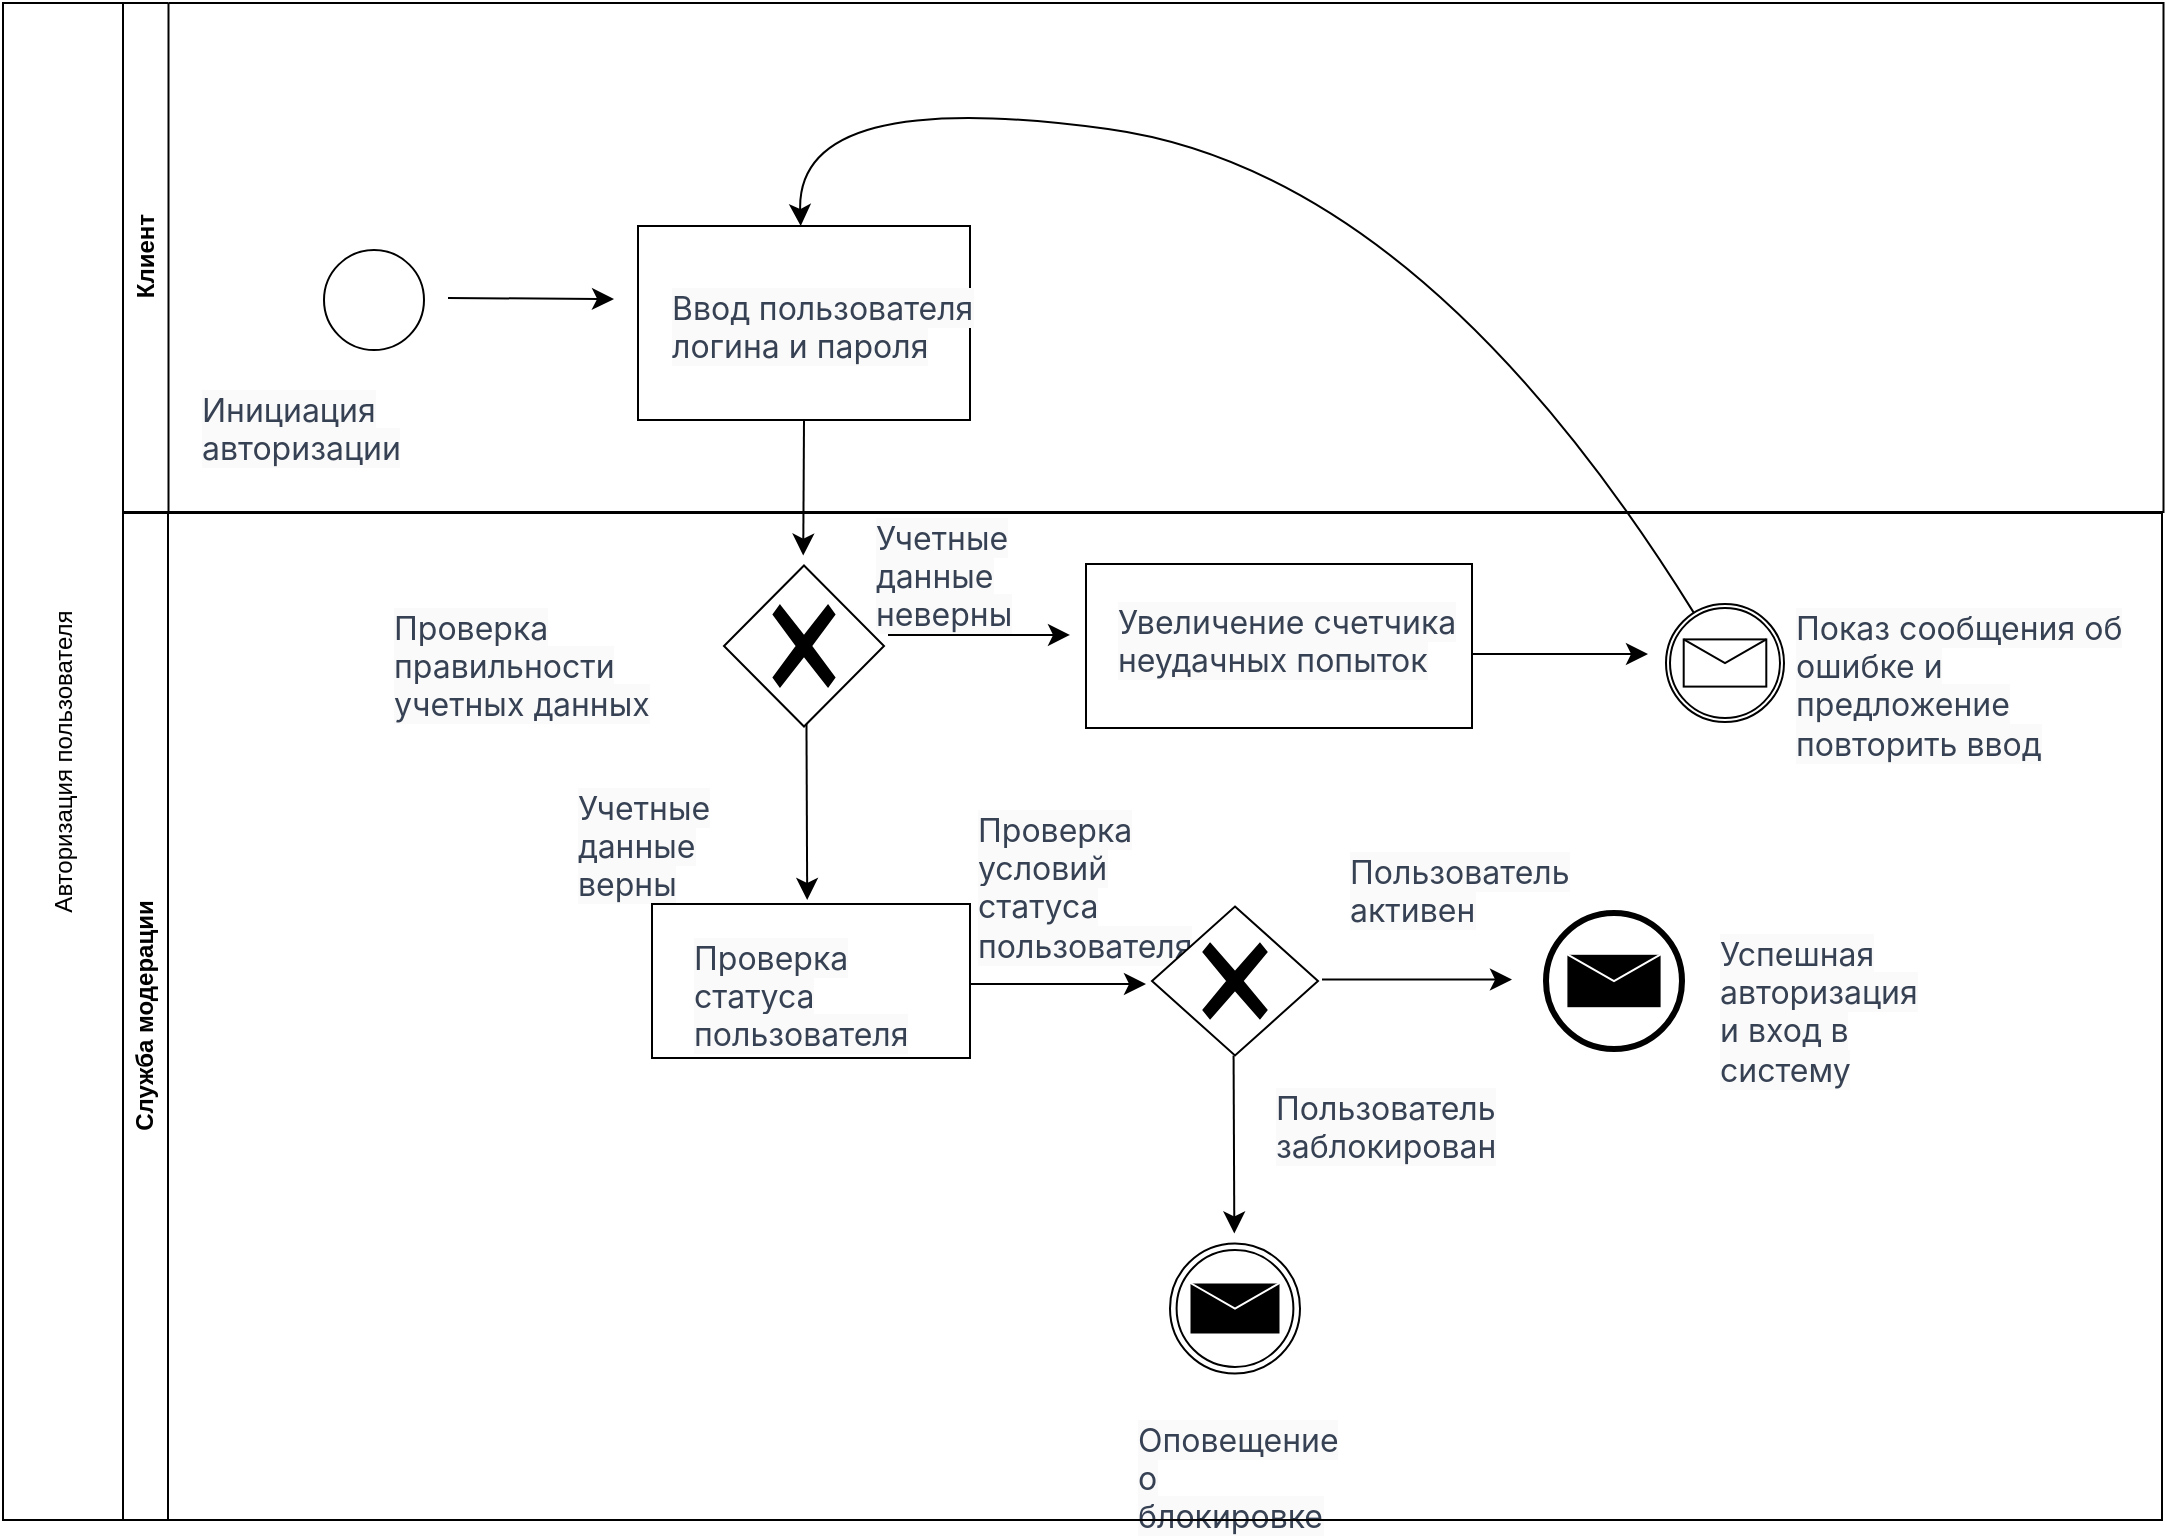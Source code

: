 <mxfile version="26.1.3" pages="5">
  <diagram name="Страница — 1" id="ZCjhS9zWVzzDJrTcQjJv">
    <mxGraphModel dx="1558" dy="1767" grid="0" gridSize="10" guides="1" tooltips="1" connect="1" arrows="1" fold="1" page="0" pageScale="1" pageWidth="827" pageHeight="1169" math="0" shadow="0">
      <root>
        <mxCell id="0" />
        <mxCell id="1" parent="0" />
        <mxCell id="rkQGQlGDRmv95tE4orI6-2" value="&lt;span style=&quot;color: oklch(0.373 0.034 259.733); font-family: Inter, &amp;quot;Inter Fallback&amp;quot;; font-size: 16px; font-style: normal; font-variant-ligatures: normal; font-variant-caps: normal; font-weight: 400; letter-spacing: normal; orphans: 2; text-align: left; text-indent: 0px; text-transform: none; widows: 2; word-spacing: 0px; -webkit-text-stroke-width: 0px; white-space: normal; background-color: rgb(250, 250, 250); text-decoration-thickness: initial; text-decoration-style: initial; text-decoration-color: initial; display: inline !important; float: none;&quot;&gt;Инициация авторизации&lt;/span&gt;" style="text;whiteSpace=wrap;html=1;" parent="1" vertex="1">
          <mxGeometry x="-19.75" y="184" width="169.5" height="41" as="geometry" />
        </mxCell>
        <mxCell id="rkQGQlGDRmv95tE4orI6-5" value="" style="endArrow=classic;html=1;rounded=0;fontSize=12;startSize=8;endSize=8;curved=1;exitX=1;exitY=0.5;exitDx=0;exitDy=0;entryX=0;entryY=0.5;entryDx=0;entryDy=0;" parent="1" edge="1">
          <mxGeometry width="50" height="50" relative="1" as="geometry">
            <mxPoint x="105" y="144" as="sourcePoint" />
            <mxPoint x="188" y="144.5" as="targetPoint" />
          </mxGeometry>
        </mxCell>
        <mxCell id="rkQGQlGDRmv95tE4orI6-14" value="&lt;span style=&quot;color: oklch(0.373 0.034 259.733); font-family: Inter, &amp;quot;Inter Fallback&amp;quot;; font-size: 16px; font-style: normal; font-variant-ligatures: normal; font-variant-caps: normal; font-weight: 400; letter-spacing: normal; orphans: 2; text-align: left; text-indent: 0px; text-transform: none; widows: 2; word-spacing: 0px; -webkit-text-stroke-width: 0px; white-space: normal; background-color: rgb(250, 250, 250); text-decoration-thickness: initial; text-decoration-style: initial; text-decoration-color: initial; display: inline !important; float: none;&quot;&gt;Проверка правильности учетных данных&lt;/span&gt;" style="text;whiteSpace=wrap;html=1;" parent="1" vertex="1">
          <mxGeometry x="76" y="292.75" width="169" height="41" as="geometry" />
        </mxCell>
        <mxCell id="rkQGQlGDRmv95tE4orI6-15" value="" style="endArrow=classic;html=1;rounded=0;fontSize=12;startSize=8;endSize=8;curved=1;entryX=0.5;entryY=0;entryDx=0;entryDy=0;entryPerimeter=0;" parent="1" edge="1">
          <mxGeometry width="50" height="50" relative="1" as="geometry">
            <mxPoint x="284.23" y="356" as="sourcePoint" />
            <mxPoint x="284.6" y="445" as="targetPoint" />
          </mxGeometry>
        </mxCell>
        <mxCell id="rkQGQlGDRmv95tE4orI6-16" value="" style="endArrow=classic;html=1;rounded=0;fontSize=12;startSize=8;endSize=8;curved=1;" parent="1" edge="1">
          <mxGeometry width="50" height="50" relative="1" as="geometry">
            <mxPoint x="325" y="312.48" as="sourcePoint" />
            <mxPoint x="416" y="312.48" as="targetPoint" />
          </mxGeometry>
        </mxCell>
        <mxCell id="rkQGQlGDRmv95tE4orI6-21" value="&lt;span style=&quot;color: oklch(0.373 0.034 259.733); font-family: Inter, &amp;quot;Inter Fallback&amp;quot;; font-size: 16px; font-style: normal; font-variant-ligatures: normal; font-variant-caps: normal; font-weight: 400; letter-spacing: normal; orphans: 2; text-align: left; text-indent: 0px; text-transform: none; widows: 2; word-spacing: 0px; -webkit-text-stroke-width: 0px; white-space: normal; background-color: rgb(250, 250, 250); text-decoration-thickness: initial; text-decoration-style: initial; text-decoration-color: initial; display: inline !important; float: none;&quot;&gt;Учетные данные верны&lt;/span&gt;" style="text;whiteSpace=wrap;html=1;" parent="1" vertex="1">
          <mxGeometry x="168" y="383" width="104" height="45" as="geometry" />
        </mxCell>
        <mxCell id="rkQGQlGDRmv95tE4orI6-22" value="&lt;span style=&quot;color: oklch(0.373 0.034 259.733); font-family: Inter, &amp;quot;Inter Fallback&amp;quot;; font-size: 16px; font-style: normal; font-variant-ligatures: normal; font-variant-caps: normal; font-weight: 400; letter-spacing: normal; orphans: 2; text-align: left; text-indent: 0px; text-transform: none; widows: 2; word-spacing: 0px; -webkit-text-stroke-width: 0px; white-space: normal; background-color: rgb(250, 250, 250); text-decoration-thickness: initial; text-decoration-style: initial; text-decoration-color: initial; float: none; display: inline !important;&quot;&gt;Учетные данные неверны&lt;/span&gt;" style="text;whiteSpace=wrap;html=1;" parent="1" vertex="1">
          <mxGeometry x="317" y="247.75" width="121" height="45" as="geometry" />
        </mxCell>
        <mxCell id="rkQGQlGDRmv95tE4orI6-26" value="&lt;span style=&quot;color: oklch(0.373 0.034 259.733); font-family: Inter, &amp;quot;Inter Fallback&amp;quot;; font-size: 16px; font-style: normal; font-variant-ligatures: normal; font-variant-caps: normal; font-weight: 400; letter-spacing: normal; orphans: 2; text-align: left; text-indent: 0px; text-transform: none; widows: 2; word-spacing: 0px; -webkit-text-stroke-width: 0px; white-space: normal; background-color: rgb(250, 250, 250); text-decoration-thickness: initial; text-decoration-style: initial; text-decoration-color: initial; display: inline !important; float: none;&quot;&gt;Проверка условий статуса пользователя&lt;/span&gt;" style="text;whiteSpace=wrap;html=1;" parent="1" vertex="1">
          <mxGeometry x="367.96" y="393.5" width="89.04" height="46.5" as="geometry" />
        </mxCell>
        <mxCell id="rkQGQlGDRmv95tE4orI6-27" value="" style="endArrow=classic;html=1;rounded=0;fontSize=12;startSize=8;endSize=8;curved=1;" parent="1" edge="1">
          <mxGeometry width="50" height="50" relative="1" as="geometry">
            <mxPoint x="542" y="484.79" as="sourcePoint" />
            <mxPoint x="637" y="484.79" as="targetPoint" />
          </mxGeometry>
        </mxCell>
        <mxCell id="rkQGQlGDRmv95tE4orI6-28" value="" style="endArrow=classic;html=1;rounded=0;fontSize=12;startSize=8;endSize=8;curved=1;entryX=0.5;entryY=0;entryDx=0;entryDy=0;entryPerimeter=0;" parent="1" edge="1">
          <mxGeometry width="50" height="50" relative="1" as="geometry">
            <mxPoint x="497.79" y="522.75" as="sourcePoint" />
            <mxPoint x="498.16" y="611.75" as="targetPoint" />
          </mxGeometry>
        </mxCell>
        <mxCell id="rkQGQlGDRmv95tE4orI6-29" value="&lt;span style=&quot;color: oklch(0.373 0.034 259.733); font-family: Inter, &amp;quot;Inter Fallback&amp;quot;; font-size: 16px; font-style: normal; font-variant-ligatures: normal; font-variant-caps: normal; font-weight: 400; letter-spacing: normal; orphans: 2; text-align: left; text-indent: 0px; text-transform: none; widows: 2; word-spacing: 0px; -webkit-text-stroke-width: 0px; white-space: normal; background-color: rgb(250, 250, 250); text-decoration-thickness: initial; text-decoration-style: initial; text-decoration-color: initial; display: inline !important; float: none;&quot;&gt;Пользователь активен&lt;/span&gt;" style="text;whiteSpace=wrap;html=1;" parent="1" vertex="1">
          <mxGeometry x="554" y="415" width="109" height="41" as="geometry" />
        </mxCell>
        <mxCell id="rkQGQlGDRmv95tE4orI6-30" value="&lt;span style=&quot;color: oklch(0.373 0.034 259.733); font-family: Inter, &amp;quot;Inter Fallback&amp;quot;; font-size: 16px; font-style: normal; font-variant-ligatures: normal; font-variant-caps: normal; font-weight: 400; letter-spacing: normal; orphans: 2; text-align: left; text-indent: 0px; text-transform: none; widows: 2; word-spacing: 0px; -webkit-text-stroke-width: 0px; white-space: normal; background-color: rgb(250, 250, 250); text-decoration-thickness: initial; text-decoration-style: initial; text-decoration-color: initial; float: none; display: inline !important;&quot;&gt;Пользователь заблокирован&lt;/span&gt;" style="text;whiteSpace=wrap;html=1;" parent="1" vertex="1">
          <mxGeometry x="516.96" y="533" width="106" height="41" as="geometry" />
        </mxCell>
        <mxCell id="rkQGQlGDRmv95tE4orI6-31" value="&lt;span style=&quot;color: oklch(0.373 0.034 259.733); font-family: Inter, &amp;quot;Inter Fallback&amp;quot;; font-size: 16px; font-style: normal; font-variant-ligatures: normal; font-variant-caps: normal; font-weight: 400; letter-spacing: normal; orphans: 2; text-align: left; text-indent: 0px; text-transform: none; widows: 2; word-spacing: 0px; -webkit-text-stroke-width: 0px; white-space: normal; background-color: rgb(250, 250, 250); text-decoration-thickness: initial; text-decoration-style: initial; text-decoration-color: initial; display: inline !important; float: none;&quot;&gt;Успешная авторизация и вход в систему&lt;/span&gt;" style="text;whiteSpace=wrap;html=1;" parent="1" vertex="1">
          <mxGeometry x="739" y="455.75" width="109" height="67" as="geometry" />
        </mxCell>
        <mxCell id="rkQGQlGDRmv95tE4orI6-35" value="&lt;span style=&quot;color: oklch(0.373 0.034 259.733); font-family: Inter, &amp;quot;Inter Fallback&amp;quot;; font-size: 16px; font-style: normal; font-variant-ligatures: normal; font-variant-caps: normal; font-weight: 400; letter-spacing: normal; orphans: 2; text-align: left; text-indent: 0px; text-transform: none; widows: 2; word-spacing: 0px; -webkit-text-stroke-width: 0px; white-space: normal; background-color: rgb(250, 250, 250); text-decoration-thickness: initial; text-decoration-style: initial; text-decoration-color: initial; display: inline !important; float: none;&quot;&gt;Оповещение о блокировке&lt;/span&gt;" style="text;whiteSpace=wrap;html=1;" parent="1" vertex="1">
          <mxGeometry x="448.04" y="699" width="105.96" height="41" as="geometry" />
        </mxCell>
        <mxCell id="rkQGQlGDRmv95tE4orI6-37" value="" style="endArrow=classic;html=1;rounded=0;fontSize=12;startSize=8;endSize=8;curved=1;" parent="1" edge="1">
          <mxGeometry width="50" height="50" relative="1" as="geometry">
            <mxPoint x="617" y="322" as="sourcePoint" />
            <mxPoint x="705" y="322" as="targetPoint" />
          </mxGeometry>
        </mxCell>
        <mxCell id="rkQGQlGDRmv95tE4orI6-39" value="&lt;span style=&quot;color: oklch(0.373 0.034 259.733); font-family: Inter, &amp;quot;Inter Fallback&amp;quot;; font-size: 16px; font-style: normal; font-variant-ligatures: normal; font-variant-caps: normal; font-weight: 400; letter-spacing: normal; orphans: 2; text-align: left; text-indent: 0px; text-transform: none; widows: 2; word-spacing: 0px; -webkit-text-stroke-width: 0px; white-space: normal; background-color: rgb(250, 250, 250); text-decoration-thickness: initial; text-decoration-style: initial; text-decoration-color: initial; display: inline !important; float: none;&quot;&gt;Показ сообщения об ошибке и предложение повторить ввод&lt;/span&gt;" style="text;whiteSpace=wrap;html=1;" parent="1" vertex="1">
          <mxGeometry x="777" y="292.75" width="174" height="58.5" as="geometry" />
        </mxCell>
        <mxCell id="8BfT4COSkZueh6ZAQJ6l-1" value="" style="points=[[0.25,0.25,0],[0.5,0,0],[0.75,0.25,0],[1,0.5,0],[0.75,0.75,0],[0.5,1,0],[0.25,0.75,0],[0,0.5,0]];shape=mxgraph.bpmn.gateway2;html=1;verticalLabelPosition=bottom;labelBackgroundColor=#ffffff;verticalAlign=top;align=center;perimeter=rhombusPerimeter;outlineConnect=0;outline=none;symbol=none;gwType=exclusive;" vertex="1" parent="1">
          <mxGeometry x="243" y="277.75" width="80" height="80.5" as="geometry" />
        </mxCell>
        <mxCell id="8BfT4COSkZueh6ZAQJ6l-2" value="" style="points=[[0.25,0.25,0],[0.5,0,0],[0.75,0.25,0],[1,0.5,0],[0.75,0.75,0],[0.5,1,0],[0.25,0.75,0],[0,0.5,0]];shape=mxgraph.bpmn.gateway2;html=1;verticalLabelPosition=bottom;labelBackgroundColor=#ffffff;verticalAlign=top;align=center;perimeter=rhombusPerimeter;outlineConnect=0;outline=none;symbol=none;gwType=exclusive;" vertex="1" parent="1">
          <mxGeometry x="457" y="448.25" width="83" height="74.5" as="geometry" />
        </mxCell>
        <mxCell id="8BfT4COSkZueh6ZAQJ6l-3" value="" style="points=[[0.145,0.145,0],[0.5,0,0],[0.855,0.145,0],[1,0.5,0],[0.855,0.855,0],[0.5,1,0],[0.145,0.855,0],[0,0.5,0]];shape=mxgraph.bpmn.event;html=1;verticalLabelPosition=bottom;labelBackgroundColor=#ffffff;verticalAlign=top;align=center;perimeter=ellipsePerimeter;outlineConnect=0;aspect=fixed;outline=throwing;symbol=message;" vertex="1" parent="1">
          <mxGeometry x="466" y="616.75" width="65" height="65" as="geometry" />
        </mxCell>
        <mxCell id="8BfT4COSkZueh6ZAQJ6l-6" style="edgeStyle=none;curved=1;rounded=0;orthogonalLoop=1;jettySize=auto;html=1;fontSize=12;startSize=8;endSize=8;" edge="1" parent="1" source="8BfT4COSkZueh6ZAQJ6l-5" target="BH5fMIB2Yf13ElY-rXPd-1">
          <mxGeometry relative="1" as="geometry">
            <mxPoint x="261" y="81" as="targetPoint" />
            <Array as="points">
              <mxPoint x="591" y="81" />
              <mxPoint x="279" y="38" />
            </Array>
          </mxGeometry>
        </mxCell>
        <mxCell id="8BfT4COSkZueh6ZAQJ6l-5" value="" style="points=[[0.145,0.145,0],[0.5,0,0],[0.855,0.145,0],[1,0.5,0],[0.855,0.855,0],[0.5,1,0],[0.145,0.855,0],[0,0.5,0]];shape=mxgraph.bpmn.event;html=1;verticalLabelPosition=bottom;labelBackgroundColor=#ffffff;verticalAlign=top;align=center;perimeter=ellipsePerimeter;outlineConnect=0;aspect=fixed;outline=catching;symbol=message;" vertex="1" parent="1">
          <mxGeometry x="714" y="297" width="59" height="59" as="geometry" />
        </mxCell>
        <mxCell id="8BfT4COSkZueh6ZAQJ6l-7" value="" style="points=[[0.25,0,0],[0.5,0,0],[0.75,0,0],[1,0.25,0],[1,0.5,0],[1,0.75,0],[0.75,1,0],[0.5,1,0],[0.25,1,0],[0,0.75,0],[0,0.5,0],[0,0.25,0]];shape=mxgraph.bpmn.task2;whiteSpace=wrap;rectStyle=rounded;size=10;html=1;container=1;expand=0;collapsible=0;taskMarker=manual;" vertex="1" parent="1">
          <mxGeometry x="424" y="277" width="193" height="82" as="geometry" />
        </mxCell>
        <mxCell id="rkQGQlGDRmv95tE4orI6-36" value="&lt;span style=&quot;color: oklch(0.373 0.034 259.733); font-family: Inter, &amp;quot;Inter Fallback&amp;quot;; font-size: 16px; font-style: normal; font-variant-ligatures: normal; font-variant-caps: normal; font-weight: 400; letter-spacing: normal; orphans: 2; text-align: left; text-indent: 0px; text-transform: none; widows: 2; word-spacing: 0px; -webkit-text-stroke-width: 0px; white-space: normal; background-color: rgb(250, 250, 250); text-decoration-thickness: initial; text-decoration-style: initial; text-decoration-color: initial; display: inline !important; float: none;&quot;&gt;Увеличение счетчика неудачных попыток&lt;/span&gt;" style="text;whiteSpace=wrap;html=1;" parent="8BfT4COSkZueh6ZAQJ6l-7" vertex="1">
          <mxGeometry x="14" y="13.33" width="174.5" height="55.35" as="geometry" />
        </mxCell>
        <mxCell id="8BfT4COSkZueh6ZAQJ6l-8" value="" style="points=[[0.25,0,0],[0.5,0,0],[0.75,0,0],[1,0.25,0],[1,0.5,0],[1,0.75,0],[0.75,1,0],[0.5,1,0],[0.25,1,0],[0,0.75,0],[0,0.5,0],[0,0.25,0]];shape=mxgraph.bpmn.task2;whiteSpace=wrap;rectStyle=rounded;size=10;html=1;container=1;expand=0;collapsible=0;taskMarker=manual;" vertex="1" parent="1">
          <mxGeometry x="207" y="447" width="159" height="77" as="geometry" />
        </mxCell>
        <mxCell id="rkQGQlGDRmv95tE4orI6-23" value="&lt;span style=&quot;color: oklch(0.373 0.034 259.733); font-family: Inter, &amp;quot;Inter Fallback&amp;quot;; font-size: 16px; font-style: normal; font-variant-ligatures: normal; font-variant-caps: normal; font-weight: 400; letter-spacing: normal; orphans: 2; text-align: left; text-indent: 0px; text-transform: none; widows: 2; word-spacing: 0px; -webkit-text-stroke-width: 0px; white-space: normal; background-color: rgb(250, 250, 250); text-decoration-thickness: initial; text-decoration-style: initial; text-decoration-color: initial; display: inline !important; float: none;&quot;&gt;Проверка статуса пользователя&lt;/span&gt;" style="text;whiteSpace=wrap;html=1;" parent="8BfT4COSkZueh6ZAQJ6l-8" vertex="1">
          <mxGeometry x="19" y="11" width="121" height="50" as="geometry" />
        </mxCell>
        <mxCell id="8BfT4COSkZueh6ZAQJ6l-12" value="" style="points=[[0.145,0.145,0],[0.5,0,0],[0.855,0.145,0],[1,0.5,0],[0.855,0.855,0],[0.5,1,0],[0.145,0.855,0],[0,0.5,0]];shape=mxgraph.bpmn.event;html=1;verticalLabelPosition=bottom;labelBackgroundColor=#ffffff;verticalAlign=top;align=center;perimeter=ellipsePerimeter;outlineConnect=0;aspect=fixed;outline=standard;symbol=general;" vertex="1" parent="1">
          <mxGeometry x="43" y="120" width="50" height="50" as="geometry" />
        </mxCell>
        <mxCell id="ryVarqWwf-lHqOJB_bTd-3" style="edgeStyle=none;curved=1;rounded=0;orthogonalLoop=1;jettySize=auto;html=1;exitX=0.5;exitY=1;exitDx=0;exitDy=0;exitPerimeter=0;fontSize=12;startSize=8;endSize=8;" edge="1" parent="1" source="BH5fMIB2Yf13ElY-rXPd-1">
          <mxGeometry relative="1" as="geometry">
            <mxPoint x="282.615" y="272.769" as="targetPoint" />
          </mxGeometry>
        </mxCell>
        <mxCell id="BH5fMIB2Yf13ElY-rXPd-1" value="" style="points=[[0.25,0,0],[0.5,0,0],[0.75,0,0],[1,0.25,0],[1,0.5,0],[1,0.75,0],[0.75,1,0],[0.5,1,0],[0.25,1,0],[0,0.75,0],[0,0.5,0],[0,0.25,0]];shape=mxgraph.bpmn.task2;whiteSpace=wrap;rectStyle=rounded;size=10;html=1;container=1;expand=0;collapsible=0;taskMarker=user;" vertex="1" parent="1">
          <mxGeometry x="200" y="108" width="166" height="97" as="geometry" />
        </mxCell>
        <mxCell id="rkQGQlGDRmv95tE4orI6-4" value="&lt;span style=&quot;color: oklch(0.373 0.034 259.733); font-family: Inter, &amp;quot;Inter Fallback&amp;quot;; font-size: 16px; font-style: normal; font-variant-ligatures: normal; font-variant-caps: normal; font-weight: 400; letter-spacing: normal; orphans: 2; text-align: left; text-indent: 0px; text-transform: none; widows: 2; word-spacing: 0px; -webkit-text-stroke-width: 0px; white-space: normal; background-color: rgb(250, 250, 250); text-decoration-thickness: initial; text-decoration-style: initial; text-decoration-color: initial; display: inline !important; float: none;&quot;&gt;Ввод пользователя логина и пароля&lt;/span&gt;" style="text;whiteSpace=wrap;html=1;" parent="BH5fMIB2Yf13ElY-rXPd-1" vertex="1">
          <mxGeometry x="15" y="24.998" width="153.925" height="42.538" as="geometry" />
        </mxCell>
        <mxCell id="02qUeZqV385xOXmnNg0N-1" value="" style="points=[[0.145,0.145,0],[0.5,0,0],[0.855,0.145,0],[1,0.5,0],[0.855,0.855,0],[0.5,1,0],[0.145,0.855,0],[0,0.5,0]];shape=mxgraph.bpmn.event;html=1;verticalLabelPosition=bottom;labelBackgroundColor=#ffffff;verticalAlign=top;align=center;perimeter=ellipsePerimeter;outlineConnect=0;aspect=fixed;outline=end;symbol=message;" vertex="1" parent="1">
          <mxGeometry x="654" y="451.5" width="68" height="68" as="geometry" />
        </mxCell>
        <mxCell id="nvcpQGAn6T8vKJctlYwB-1" value="Клиент" style="swimlane;whiteSpace=wrap;html=1;rotation=-90;startSize=23;" vertex="1" parent="1">
          <mxGeometry x="325.25" y="-386.5" width="254.5" height="1020.5" as="geometry" />
        </mxCell>
        <mxCell id="rkQGQlGDRmv95tE4orI6-25" value="" style="endArrow=classic;html=1;rounded=0;fontSize=12;startSize=8;endSize=8;curved=1;" parent="1" edge="1">
          <mxGeometry width="50" height="50" relative="1" as="geometry">
            <mxPoint x="366" y="487" as="sourcePoint" />
            <mxPoint x="454" y="487" as="targetPoint" />
          </mxGeometry>
        </mxCell>
        <mxCell id="ryVarqWwf-lHqOJB_bTd-10" value="Служба модерации" style="swimlane;horizontal=0;whiteSpace=wrap;html=1;" vertex="1" parent="1">
          <mxGeometry x="-58" y="251.5" width="1020" height="503.5" as="geometry" />
        </mxCell>
        <mxCell id="-PLez25abg5UIZ8Ga59g-3" value="Авторизация пользователя" style="rounded=0;whiteSpace=wrap;html=1;rotation=-90;" vertex="1" parent="1">
          <mxGeometry x="-466.75" y="345.75" width="758.5" height="60" as="geometry" />
        </mxCell>
      </root>
    </mxGraphModel>
  </diagram>
  <diagram id="T4pNwI-hr44_KLbR7_WF" name="Страница — 2">
    <mxGraphModel dx="1095" dy="820" grid="0" gridSize="10" guides="1" tooltips="1" connect="1" arrows="1" fold="1" page="0" pageScale="1" pageWidth="827" pageHeight="1169" math="0" shadow="0">
      <root>
        <mxCell id="0" />
        <mxCell id="1" parent="0" />
        <mxCell id="xHElfASfKNGvNvzj7qRM-2" value="" style="endArrow=classic;html=1;rounded=0;fontSize=12;startSize=8;endSize=8;curved=1;" parent="1" edge="1">
          <mxGeometry width="50" height="50" relative="1" as="geometry">
            <mxPoint x="46" y="170.5" as="sourcePoint" />
            <mxPoint x="119" y="169.5" as="targetPoint" />
          </mxGeometry>
        </mxCell>
        <mxCell id="xHElfASfKNGvNvzj7qRM-3" value="&lt;span style=&quot;color: oklch(0.373 0.034 259.733); font-family: Inter, &amp;quot;Inter Fallback&amp;quot;; font-size: 16px; font-style: normal; font-variant-ligatures: normal; font-variant-caps: normal; font-weight: 400; letter-spacing: normal; orphans: 2; text-align: left; text-indent: 0px; text-transform: none; widows: 2; word-spacing: 0px; -webkit-text-stroke-width: 0px; white-space: normal; background-color: rgb(250, 250, 250); text-decoration-thickness: initial; text-decoration-style: initial; text-decoration-color: initial; display: inline !important; float: none;&quot;&gt;Инициация процесса регистрации&lt;/span&gt;" style="text;whiteSpace=wrap;html=1;" parent="1" vertex="1">
          <mxGeometry x="-89" y="138.5" width="94" height="63" as="geometry" />
        </mxCell>
        <mxCell id="xHElfASfKNGvNvzj7qRM-9" value="" style="endArrow=classic;html=1;rounded=0;fontSize=12;startSize=8;endSize=8;curved=1;" parent="1" edge="1">
          <mxGeometry width="50" height="50" relative="1" as="geometry">
            <mxPoint x="213" y="220" as="sourcePoint" />
            <mxPoint x="213" y="302" as="targetPoint" />
          </mxGeometry>
        </mxCell>
        <mxCell id="xHElfASfKNGvNvzj7qRM-14" value="" style="endArrow=classic;html=1;rounded=0;fontSize=12;startSize=8;endSize=8;curved=1;" parent="1" edge="1">
          <mxGeometry width="50" height="50" relative="1" as="geometry">
            <mxPoint x="213.62" y="406" as="sourcePoint" />
            <mxPoint x="213.62" y="488" as="targetPoint" />
          </mxGeometry>
        </mxCell>
        <mxCell id="xHElfASfKNGvNvzj7qRM-15" value="&lt;span style=&quot;color: oklch(0.373 0.034 259.733); font-family: Inter, &amp;quot;Inter Fallback&amp;quot;; font-size: 16px; font-style: normal; font-variant-ligatures: normal; font-variant-caps: normal; font-weight: 400; letter-spacing: normal; orphans: 2; text-align: left; text-indent: 0px; text-transform: none; widows: 2; word-spacing: 0px; -webkit-text-stroke-width: 0px; white-space: normal; background-color: rgb(250, 250, 250); text-decoration-thickness: initial; text-decoration-style: initial; text-decoration-color: initial; display: inline !important; float: none;&quot;&gt;Проверка модератором&lt;/span&gt;" style="text;whiteSpace=wrap;html=1;" parent="1" vertex="1">
          <mxGeometry x="71" y="520" width="100" height="41" as="geometry" />
        </mxCell>
        <mxCell id="xHElfASfKNGvNvzj7qRM-16" value="" style="endArrow=classic;html=1;rounded=0;fontSize=12;startSize=8;endSize=8;curved=1;entryX=0;entryY=0.5;entryDx=0;entryDy=0;entryPerimeter=0;" parent="1" edge="1">
          <mxGeometry width="50" height="50" relative="1" as="geometry">
            <mxPoint x="254" y="546.73" as="sourcePoint" />
            <mxPoint x="365" y="547.11" as="targetPoint" />
          </mxGeometry>
        </mxCell>
        <mxCell id="xHElfASfKNGvNvzj7qRM-17" value="" style="endArrow=classic;html=1;rounded=0;fontSize=12;startSize=8;endSize=8;curved=1;" parent="1" edge="1">
          <mxGeometry width="50" height="50" relative="1" as="geometry">
            <mxPoint x="214" y="596" as="sourcePoint" />
            <mxPoint x="214" y="724" as="targetPoint" />
          </mxGeometry>
        </mxCell>
        <mxCell id="xHElfASfKNGvNvzj7qRM-19" value="&lt;span style=&quot;color: oklch(0.373 0.034 259.733); font-family: Inter, &amp;quot;Inter Fallback&amp;quot;; font-size: 16px; font-style: normal; font-variant-ligatures: normal; font-variant-caps: normal; font-weight: 400; letter-spacing: normal; orphans: 2; text-align: left; text-indent: 0px; text-transform: none; widows: 2; word-spacing: 0px; -webkit-text-stroke-width: 0px; white-space: normal; background-color: rgb(250, 250, 250); text-decoration-thickness: initial; text-decoration-style: initial; text-decoration-color: initial; display: inline !important; float: none;&quot;&gt;Подтверждение данных&lt;/span&gt;" style="text;whiteSpace=wrap;html=1;" parent="1" vertex="1">
          <mxGeometry x="246" y="492" width="75.06" height="41" as="geometry" />
        </mxCell>
        <mxCell id="xHElfASfKNGvNvzj7qRM-20" value="&lt;span style=&quot;color: oklch(0.373 0.034 259.733); font-family: Inter, &amp;quot;Inter Fallback&amp;quot;; font-size: 16px; font-style: normal; font-variant-ligatures: normal; font-variant-caps: normal; font-weight: 400; letter-spacing: normal; orphans: 2; text-align: left; text-indent: 0px; text-transform: none; widows: 2; word-spacing: 0px; -webkit-text-stroke-width: 0px; white-space: normal; background-color: rgb(250, 250, 250); text-decoration-thickness: initial; text-decoration-style: initial; text-decoration-color: initial; display: inline !important; float: none;&quot;&gt;Уведомление об успешной регистрации&lt;/span&gt;" style="text;whiteSpace=wrap;html=1;" parent="1" vertex="1">
          <mxGeometry x="347" y="561" width="107.98" height="35" as="geometry" />
        </mxCell>
        <mxCell id="xHElfASfKNGvNvzj7qRM-21" value="&lt;span style=&quot;color: oklch(0.373 0.034 259.733); font-family: Inter, &amp;quot;Inter Fallback&amp;quot;; font-size: 16px; font-style: normal; font-variant-ligatures: normal; font-variant-caps: normal; font-weight: 400; letter-spacing: normal; orphans: 2; text-align: left; text-indent: 0px; text-transform: none; widows: 2; word-spacing: 0px; -webkit-text-stroke-width: 0px; white-space: normal; background-color: rgb(250, 250, 250); text-decoration-thickness: initial; text-decoration-style: initial; text-decoration-color: initial; display: inline !important; float: none;&quot;&gt;Запрос дополнительных документов&lt;/span&gt;" style="text;whiteSpace=wrap;html=1;" parent="1" vertex="1">
          <mxGeometry x="87" y="608" width="123.29" height="69" as="geometry" />
        </mxCell>
        <mxCell id="xHElfASfKNGvNvzj7qRM-25" value="&lt;span style=&quot;color: oklch(0.373 0.034 259.733); font-family: Inter, &amp;quot;Inter Fallback&amp;quot;; font-size: 16px; font-style: normal; font-variant-ligatures: normal; font-variant-caps: normal; font-weight: 400; letter-spacing: normal; orphans: 2; text-align: left; text-indent: 0px; text-transform: none; widows: 2; word-spacing: 0px; -webkit-text-stroke-width: 0px; white-space: normal; background-color: rgb(250, 250, 250); text-decoration-thickness: initial; text-decoration-style: initial; text-decoration-color: initial; display: inline !important; float: none;&quot;&gt;Уведомление о необходимости предоставить дополнительные документы&lt;/span&gt;" style="text;whiteSpace=wrap;html=1;" parent="1" vertex="1">
          <mxGeometry x="124" y="797" width="203.17" height="41" as="geometry" />
        </mxCell>
        <mxCell id="_XBBIjHWGRROznIC8hw9-1" value="" style="points=[[0.145,0.145,0],[0.5,0,0],[0.855,0.145,0],[1,0.5,0],[0.855,0.855,0],[0.5,1,0],[0.145,0.855,0],[0,0.5,0]];shape=mxgraph.bpmn.event;html=1;verticalLabelPosition=bottom;labelBackgroundColor=#ffffff;verticalAlign=top;align=center;perimeter=ellipsePerimeter;outlineConnect=0;aspect=fixed;outline=standard;symbol=general;" vertex="1" parent="1">
          <mxGeometry x="5" y="145" width="50" height="50" as="geometry" />
        </mxCell>
        <mxCell id="_XBBIjHWGRROznIC8hw9-2" value="" style="points=[[0.25,0.25,0],[0.5,0,0],[0.75,0.25,0],[1,0.5,0],[0.75,0.75,0],[0.5,1,0],[0.25,0.75,0],[0,0.5,0]];shape=mxgraph.bpmn.gateway2;html=1;verticalLabelPosition=bottom;labelBackgroundColor=#ffffff;verticalAlign=top;align=center;perimeter=rhombusPerimeter;outlineConnect=0;outline=none;symbol=none;gwType=exclusive;" vertex="1" parent="1">
          <mxGeometry x="171" y="509" width="86" height="77" as="geometry" />
        </mxCell>
        <mxCell id="NaOCM0GeOg7DeZU8Zutb-1" value="" style="points=[[0.25,0,0],[0.5,0,0],[0.75,0,0],[1,0.25,0],[1,0.5,0],[1,0.75,0],[0.75,1,0],[0.5,1,0],[0.25,1,0],[0,0.75,0],[0,0.5,0],[0,0.25,0]];shape=mxgraph.bpmn.task2;whiteSpace=wrap;rectStyle=rounded;size=10;html=1;container=1;expand=0;collapsible=0;taskMarker=user;" vertex="1" parent="1">
          <mxGeometry x="124" y="109" width="195" height="110" as="geometry" />
        </mxCell>
        <mxCell id="xHElfASfKNGvNvzj7qRM-8" value="&lt;span style=&quot;color: oklch(0.373 0.034 259.733); font-family: Inter, &amp;quot;Inter Fallback&amp;quot;; font-size: 16px; font-style: normal; font-variant-ligatures: normal; font-variant-caps: normal; font-weight: 400; letter-spacing: normal; orphans: 2; text-align: left; text-indent: 0px; text-transform: none; widows: 2; word-spacing: 0px; -webkit-text-stroke-width: 0px; white-space: normal; background-color: rgb(250, 250, 250); text-decoration-thickness: initial; text-decoration-style: initial; text-decoration-color: initial; display: inline !important; float: none;&quot;&gt;Ввод данных ресторана&lt;/span&gt;" style="text;whiteSpace=wrap;html=1;" parent="NaOCM0GeOg7DeZU8Zutb-1" vertex="1">
          <mxGeometry x="10.506" y="36" width="184.491" height="39.85" as="geometry" />
        </mxCell>
        <mxCell id="NaOCM0GeOg7DeZU8Zutb-2" value="" style="points=[[0.25,0,0],[0.5,0,0],[0.75,0,0],[1,0.25,0],[1,0.5,0],[1,0.75,0],[0.75,1,0],[0.5,1,0],[0.25,1,0],[0,0.75,0],[0,0.5,0],[0,0.25,0]];shape=mxgraph.bpmn.task2;whiteSpace=wrap;rectStyle=rounded;size=10;html=1;container=1;expand=0;collapsible=0;taskMarker=send;" vertex="1" parent="1">
          <mxGeometry x="119" y="310" width="189" height="102" as="geometry" />
        </mxCell>
        <mxCell id="xHElfASfKNGvNvzj7qRM-12" value="&lt;span style=&quot;color: oklch(0.373 0.034 259.733); font-family: Inter, &amp;quot;Inter Fallback&amp;quot;; font-size: 16px; font-style: normal; font-variant-ligatures: normal; font-variant-caps: normal; font-weight: 400; letter-spacing: normal; orphans: 2; text-align: left; text-indent: 0px; text-transform: none; widows: 2; word-spacing: 0px; -webkit-text-stroke-width: 0px; white-space: normal; background-color: rgb(250, 250, 250); text-decoration-thickness: initial; text-decoration-style: initial; text-decoration-color: initial; display: inline !important; float: none;&quot;&gt;Отправка данных на модерацию&lt;/span&gt;" style="text;whiteSpace=wrap;html=1;" parent="NaOCM0GeOg7DeZU8Zutb-2" vertex="1">
          <mxGeometry x="15.51" y="33" width="162" height="41" as="geometry" />
        </mxCell>
        <mxCell id="NaOCM0GeOg7DeZU8Zutb-4" value="" style="points=[[0.145,0.145,0],[0.5,0,0],[0.855,0.145,0],[1,0.5,0],[0.855,0.855,0],[0.5,1,0],[0.145,0.855,0],[0,0.5,0]];shape=mxgraph.bpmn.event;html=1;verticalLabelPosition=bottom;labelBackgroundColor=#ffffff;verticalAlign=top;align=center;perimeter=ellipsePerimeter;outlineConnect=0;aspect=fixed;outline=end;symbol=message;" vertex="1" parent="1">
          <mxGeometry x="372" y="501.25" width="61.5" height="61.5" as="geometry" />
        </mxCell>
        <mxCell id="NaOCM0GeOg7DeZU8Zutb-7" style="edgeStyle=none;curved=1;rounded=0;orthogonalLoop=1;jettySize=auto;html=1;fontSize=12;startSize=8;endSize=8;entryX=0.015;entryY=0.95;entryDx=0;entryDy=0;entryPerimeter=0;" edge="1" parent="1" source="NaOCM0GeOg7DeZU8Zutb-5" target="NaOCM0GeOg7DeZU8Zutb-2">
          <mxGeometry relative="1" as="geometry">
            <mxPoint x="93" y="381" as="targetPoint" />
            <Array as="points">
              <mxPoint x="41" y="759" />
              <mxPoint x="41" y="562" />
            </Array>
          </mxGeometry>
        </mxCell>
        <mxCell id="NaOCM0GeOg7DeZU8Zutb-5" value="" style="points=[[0.145,0.145,0],[0.5,0,0],[0.855,0.145,0],[1,0.5,0],[0.855,0.855,0],[0.5,1,0],[0.145,0.855,0],[0,0.5,0]];shape=mxgraph.bpmn.event;html=1;verticalLabelPosition=bottom;labelBackgroundColor=#ffffff;verticalAlign=top;align=center;perimeter=ellipsePerimeter;outlineConnect=0;aspect=fixed;outline=catching;symbol=message;" vertex="1" parent="1">
          <mxGeometry x="182" y="736" width="64" height="64" as="geometry" />
        </mxCell>
        <mxCell id="nFUSyd61vzPkQOovpQyD-12" value="Служба модерации" style="swimlane;horizontal=0;whiteSpace=wrap;html=1;" vertex="1" collapsed="1" parent="1">
          <mxGeometry x="-209" y="492" width="32" height="138" as="geometry">
            <mxRectangle x="-209" y="492" width="728" height="374" as="alternateBounds" />
          </mxGeometry>
        </mxCell>
        <mxCell id="nFUSyd61vzPkQOovpQyD-13" value="Ресторан" style="swimlane;whiteSpace=wrap;html=1;rotation=-90;" vertex="1" parent="1">
          <mxGeometry x="-45" y="-71" width="399" height="727" as="geometry" />
        </mxCell>
        <mxCell id="oFqUw-auXBaqnmMm-v0o-3" value="Авторизация ресторана" style="rounded=0;whiteSpace=wrap;html=1;rotation=-90;" vertex="1" parent="1">
          <mxGeometry x="-620" y="455" width="772" height="49" as="geometry" />
        </mxCell>
      </root>
    </mxGraphModel>
  </diagram>
  <diagram id="OpipGT-N-7CY0Tj0WGfa" name="Страница — 3">
    <mxGraphModel dx="948" dy="1047" grid="0" gridSize="10" guides="1" tooltips="1" connect="1" arrows="1" fold="1" page="0" pageScale="1" pageWidth="827" pageHeight="1169" math="0" shadow="0">
      <root>
        <mxCell id="0" />
        <mxCell id="1" parent="0" />
        <mxCell id="TQm83wi0aU6FQXeIDE1y-2" value="&lt;span style=&quot;color: oklch(0.373 0.034 259.733); font-family: Inter, &amp;quot;Inter Fallback&amp;quot;; font-size: 16px; font-style: normal; font-variant-ligatures: normal; font-variant-caps: normal; font-weight: 400; letter-spacing: normal; orphans: 2; text-align: left; text-indent: 0px; text-transform: none; widows: 2; word-spacing: 0px; -webkit-text-stroke-width: 0px; white-space: normal; background-color: rgb(250, 250, 250); text-decoration-thickness: initial; text-decoration-style: initial; text-decoration-color: initial; display: inline !important; float: none;&quot;&gt;Инициация создания отзыва&lt;/span&gt;" style="text;whiteSpace=wrap;html=1;" parent="1" vertex="1">
          <mxGeometry x="-132" y="-265" width="127.68" height="41" as="geometry" />
        </mxCell>
        <mxCell id="TQm83wi0aU6FQXeIDE1y-3" value="" style="endArrow=classic;html=1;rounded=0;fontSize=12;startSize=8;endSize=8;curved=1;" parent="1" edge="1">
          <mxGeometry width="50" height="50" relative="1" as="geometry">
            <mxPoint x="-56" y="-295.5" as="sourcePoint" />
            <mxPoint x="12" y="-295.5" as="targetPoint" />
          </mxGeometry>
        </mxCell>
        <mxCell id="TQm83wi0aU6FQXeIDE1y-20" value="&lt;span style=&quot;color: oklch(0.373 0.034 259.733); font-family: Inter, &amp;quot;Inter Fallback&amp;quot;; font-size: 16px; font-style: normal; font-variant-ligatures: normal; font-variant-caps: normal; font-weight: 400; letter-spacing: normal; orphans: 2; text-align: left; text-indent: 0px; text-transform: none; widows: 2; word-spacing: 0px; -webkit-text-stroke-width: 0px; white-space: normal; background-color: rgb(250, 250, 250); text-decoration-thickness: initial; text-decoration-style: initial; text-decoration-color: initial; display: inline !important; float: none;&quot;&gt;Проверка модерацией&lt;/span&gt;" style="text;whiteSpace=wrap;html=1;" parent="1" vertex="1">
          <mxGeometry x="648" y="-186" width="83" height="41" as="geometry" />
        </mxCell>
        <mxCell id="TQm83wi0aU6FQXeIDE1y-30" style="edgeStyle=none;curved=1;rounded=0;orthogonalLoop=1;jettySize=auto;html=1;fontSize=12;startSize=8;endSize=8;" parent="1" edge="1">
          <mxGeometry relative="1" as="geometry">
            <mxPoint x="761.63" y="13.316" as="targetPoint" />
            <mxPoint x="761.63" y="-85" as="sourcePoint" />
          </mxGeometry>
        </mxCell>
        <mxCell id="TQm83wi0aU6FQXeIDE1y-22" value="&lt;span style=&quot;color: oklch(0.373 0.034 259.733); font-family: Inter, &amp;quot;Inter Fallback&amp;quot;; font-size: 16px; font-style: normal; font-variant-ligatures: normal; font-variant-caps: normal; font-weight: 400; letter-spacing: normal; orphans: 2; text-align: left; text-indent: 0px; text-transform: none; widows: 2; word-spacing: 0px; -webkit-text-stroke-width: 0px; white-space: normal; background-color: rgb(250, 250, 250); text-decoration-thickness: initial; text-decoration-style: initial; text-decoration-color: initial; display: inline !important; float: none;&quot;&gt;&lt;span&gt;&amp;nbsp;&lt;/span&gt;Одобрение отзыва&lt;/span&gt;" style="text;whiteSpace=wrap;html=1;" parent="1" vertex="1">
          <mxGeometry x="802" y="-178" width="81" height="41" as="geometry" />
        </mxCell>
        <mxCell id="TQm83wi0aU6FQXeIDE1y-24" value="&lt;span style=&quot;color: oklch(0.373 0.034 259.733); font-family: Inter, &amp;quot;Inter Fallback&amp;quot;; font-size: 16px; font-style: normal; font-variant-ligatures: normal; font-variant-caps: normal; font-weight: 400; letter-spacing: normal; orphans: 2; text-align: left; text-indent: 0px; text-transform: none; widows: 2; word-spacing: 0px; -webkit-text-stroke-width: 0px; white-space: normal; background-color: rgb(250, 250, 250); text-decoration-thickness: initial; text-decoration-style: initial; text-decoration-color: initial; display: inline !important; float: none;&quot;&gt;Публикация отзыва&lt;/span&gt;" style="text;whiteSpace=wrap;html=1;" parent="1" vertex="1">
          <mxGeometry x="909" y="-92.0" width="79.97" height="41" as="geometry" />
        </mxCell>
        <mxCell id="TQm83wi0aU6FQXeIDE1y-25" value="&lt;span style=&quot;color: oklch(0.373 0.034 259.733); font-family: Inter, &amp;quot;Inter Fallback&amp;quot;; font-size: 16px; font-style: normal; font-variant-ligatures: normal; font-variant-caps: normal; font-weight: 400; letter-spacing: normal; orphans: 2; text-align: left; text-indent: 0px; text-transform: none; widows: 2; word-spacing: 0px; -webkit-text-stroke-width: 0px; white-space: normal; background-color: rgb(250, 250, 250); text-decoration-thickness: initial; text-decoration-style: initial; text-decoration-color: initial; display: inline !important; float: none;&quot;&gt;Отклонение&lt;/span&gt;" style="text;whiteSpace=wrap;html=1;" parent="1" vertex="1">
          <mxGeometry x="644.999" y="-51.001" width="110" height="41" as="geometry" />
        </mxCell>
        <mxCell id="TQm83wi0aU6FQXeIDE1y-26" value="&lt;span style=&quot;color: oklch(0.373 0.034 259.733); font-family: Inter, &amp;quot;Inter Fallback&amp;quot;; font-size: 16px; font-style: normal; font-variant-ligatures: normal; font-variant-caps: normal; font-weight: 400; letter-spacing: normal; orphans: 2; text-align: left; text-indent: 0px; text-transform: none; widows: 2; word-spacing: 0px; -webkit-text-stroke-width: 0px; white-space: normal; background-color: rgb(250, 250, 250); text-decoration-thickness: initial; text-decoration-style: initial; text-decoration-color: initial; display: inline !important; float: none;&quot;&gt;Уведомление об отклонении&quot;&lt;/span&gt;" style="text;whiteSpace=wrap;html=1;" parent="1" vertex="1">
          <mxGeometry x="808" y="31" width="119.01" height="41" as="geometry" />
        </mxCell>
        <mxCell id="TQm83wi0aU6FQXeIDE1y-27" value="" style="endArrow=classic;html=1;rounded=0;fontSize=12;startSize=8;endSize=8;curved=1;exitX=0.5;exitY=0;exitDx=0;exitDy=0;" parent="1" edge="1">
          <mxGeometry width="50" height="50" relative="1" as="geometry">
            <mxPoint x="802" y="-125.37" as="sourcePoint" />
            <mxPoint x="896.25" y="-125.37" as="targetPoint" />
          </mxGeometry>
        </mxCell>
        <mxCell id="TQm83wi0aU6FQXeIDE1y-28" value="" style="points=[[0.145,0.145,0],[0.5,0,0],[0.855,0.145,0],[1,0.5,0],[0.855,0.855,0],[0.5,1,0],[0.145,0.855,0],[0,0.5,0]];shape=mxgraph.bpmn.event;html=1;verticalLabelPosition=bottom;labelBackgroundColor=#ffffff;verticalAlign=top;align=center;perimeter=ellipsePerimeter;outlineConnect=0;aspect=fixed;outline=end;symbol=terminate2;" parent="1" vertex="1">
          <mxGeometry x="901" y="-150" width="50" height="50" as="geometry" />
        </mxCell>
        <mxCell id="obwxLpzbLg6q7dUiCvwG-1" value="" style="points=[[0.145,0.145,0],[0.5,0,0],[0.855,0.145,0],[1,0.5,0],[0.855,0.855,0],[0.5,1,0],[0.145,0.855,0],[0,0.5,0]];shape=mxgraph.bpmn.event;html=1;verticalLabelPosition=bottom;labelBackgroundColor=#ffffff;verticalAlign=top;align=center;perimeter=ellipsePerimeter;outlineConnect=0;aspect=fixed;outline=standard;symbol=general;" vertex="1" parent="1">
          <mxGeometry x="-104.32" y="-320" width="50" height="50" as="geometry" />
        </mxCell>
        <mxCell id="fxHJQOpltswtC6Q1aLQZ-1" value="" style="points=[[0.145,0.145,0],[0.5,0,0],[0.855,0.145,0],[1,0.5,0],[0.855,0.855,0],[0.5,1,0],[0.145,0.855,0],[0,0.5,0]];shape=mxgraph.bpmn.event;html=1;verticalLabelPosition=bottom;labelBackgroundColor=#ffffff;verticalAlign=top;align=center;perimeter=ellipsePerimeter;outlineConnect=0;aspect=fixed;outline=throwing;symbol=message;" vertex="1" parent="1">
          <mxGeometry x="727" y="19" width="70" height="70" as="geometry" />
        </mxCell>
        <mxCell id="BJIrcfVePX_q3DDq7Xaq-1" value="" style="points=[[0.25,0,0],[0.5,0,0],[0.75,0,0],[1,0.25,0],[1,0.5,0],[1,0.75,0],[0.75,1,0],[0.5,1,0],[0.25,1,0],[0,0.75,0],[0,0.5,0],[0,0.25,0]];shape=mxgraph.bpmn.task2;whiteSpace=wrap;rectStyle=rounded;size=10;html=1;container=1;expand=0;collapsible=0;bpmnShapeType=call;" vertex="1" parent="1">
          <mxGeometry x="18" y="-345" width="147" height="87" as="geometry" />
        </mxCell>
        <mxCell id="TQm83wi0aU6FQXeIDE1y-5" value="&lt;span style=&quot;color: oklch(0.373 0.034 259.733); font-family: Inter, &amp;quot;Inter Fallback&amp;quot;; font-size: 16px; font-style: normal; font-variant-ligatures: normal; font-variant-caps: normal; font-weight: 400; letter-spacing: normal; orphans: 2; text-align: left; text-indent: 0px; text-transform: none; widows: 2; word-spacing: 0px; -webkit-text-stroke-width: 0px; white-space: normal; background-color: rgb(250, 250, 250); text-decoration-thickness: initial; text-decoration-style: initial; text-decoration-color: initial; display: inline !important; float: none;&quot;&gt;Выбор ресторана&lt;/span&gt;" style="text;whiteSpace=wrap;html=1;" parent="BJIrcfVePX_q3DDq7Xaq-1" vertex="1">
          <mxGeometry x="11.822" y="27" width="123.357" height="41" as="geometry" />
        </mxCell>
        <mxCell id="BJIrcfVePX_q3DDq7Xaq-3" style="edgeStyle=none;curved=1;rounded=0;orthogonalLoop=1;jettySize=auto;html=1;exitX=0.5;exitY=0;exitDx=0;exitDy=0;fontSize=12;startSize=8;endSize=8;" edge="1" parent="BJIrcfVePX_q3DDq7Xaq-1" source="TQm83wi0aU6FQXeIDE1y-5" target="TQm83wi0aU6FQXeIDE1y-5">
          <mxGeometry relative="1" as="geometry" />
        </mxCell>
        <mxCell id="w10mOnIqiw0vgbLb4QWb-4" style="edgeStyle=none;curved=1;rounded=0;orthogonalLoop=1;jettySize=auto;html=1;entryX=0;entryY=0.5;entryDx=0;entryDy=0;entryPerimeter=0;fontSize=12;startSize=8;endSize=8;" edge="1" parent="1" source="BJIrcfVePX_q3DDq7Xaq-1">
          <mxGeometry relative="1" as="geometry">
            <mxPoint x="236" y="-300" as="targetPoint" />
          </mxGeometry>
        </mxCell>
        <mxCell id="w10mOnIqiw0vgbLb4QWb-6" style="edgeStyle=none;curved=1;rounded=0;orthogonalLoop=1;jettySize=auto;html=1;entryX=0;entryY=0.5;entryDx=0;entryDy=0;entryPerimeter=0;fontSize=12;startSize=8;endSize=8;" edge="1" parent="1">
          <mxGeometry relative="1" as="geometry">
            <mxPoint x="399" y="-300" as="sourcePoint" />
            <mxPoint x="454" y="-300" as="targetPoint" />
          </mxGeometry>
        </mxCell>
        <mxCell id="w10mOnIqiw0vgbLb4QWb-8" style="edgeStyle=none;curved=1;rounded=0;orthogonalLoop=1;jettySize=auto;html=1;entryX=0.5;entryY=0;entryDx=0;entryDy=0;entryPerimeter=0;fontSize=12;startSize=8;endSize=8;" edge="1" parent="1">
          <mxGeometry relative="1" as="geometry">
            <mxPoint x="535.5" y="-255" as="sourcePoint" />
            <mxPoint x="535.5" y="-170" as="targetPoint" />
          </mxGeometry>
        </mxCell>
        <mxCell id="w10mOnIqiw0vgbLb4QWb-10" style="edgeStyle=none;curved=1;rounded=0;orthogonalLoop=1;jettySize=auto;html=1;exitX=1;exitY=0.25;exitDx=0;exitDy=0;fontSize=12;startSize=8;endSize=8;" edge="1" parent="1" source="TQm83wi0aU6FQXeIDE1y-20" target="TQm83wi0aU6FQXeIDE1y-20">
          <mxGeometry relative="1" as="geometry" />
        </mxCell>
        <mxCell id="w10mOnIqiw0vgbLb4QWb-11" value="" style="points=[[0.25,0.25,0],[0.5,0,0],[0.75,0.25,0],[1,0.5,0],[0.75,0.75,0],[0.5,1,0],[0.25,0.75,0],[0,0.5,0]];shape=mxgraph.bpmn.gateway2;html=1;verticalLabelPosition=bottom;labelBackgroundColor=#ffffff;verticalAlign=top;align=center;perimeter=rhombusPerimeter;outlineConnect=0;outline=none;symbol=none;gwType=exclusive;" vertex="1" parent="1">
          <mxGeometry x="722" y="-165" width="80" height="80" as="geometry" />
        </mxCell>
        <mxCell id="w10mOnIqiw0vgbLb4QWb-12" style="edgeStyle=none;curved=1;rounded=0;orthogonalLoop=1;jettySize=auto;html=1;entryX=0;entryY=0.5;entryDx=0;entryDy=0;entryPerimeter=0;fontSize=12;startSize=8;endSize=8;" edge="1" parent="1" target="w10mOnIqiw0vgbLb4QWb-11">
          <mxGeometry relative="1" as="geometry">
            <mxPoint x="617.0" y="-125" as="sourcePoint" />
          </mxGeometry>
        </mxCell>
        <mxCell id="msWvprKhNobf54NtveJL-1" value="" style="points=[[0.25,0,0],[0.5,0,0],[0.75,0,0],[1,0.25,0],[1,0.5,0],[1,0.75,0],[0.75,1,0],[0.5,1,0],[0.25,1,0],[0,0.75,0],[0,0.5,0],[0,0.25,0]];shape=mxgraph.bpmn.task2;whiteSpace=wrap;rectStyle=rounded;size=10;html=1;container=1;expand=0;collapsible=0;taskMarker=send;" vertex="1" parent="1">
          <mxGeometry x="439" y="-169" width="177" height="86" as="geometry" />
        </mxCell>
        <mxCell id="TQm83wi0aU6FQXeIDE1y-14" value="&lt;span style=&quot;color: oklch(0.373 0.034 259.733); font-family: Inter, &amp;quot;Inter Fallback&amp;quot;; font-size: 16px; font-style: normal; font-variant-ligatures: normal; font-variant-caps: normal; font-weight: 400; letter-spacing: normal; orphans: 2; text-align: left; text-indent: 0px; text-transform: none; widows: 2; word-spacing: 0px; -webkit-text-stroke-width: 0px; white-space: normal; background-color: rgb(250, 250, 250); text-decoration-thickness: initial; text-decoration-style: initial; text-decoration-color: initial; display: inline !important; float: none;&quot;&gt;Отправка отзыва на модерацию&lt;/span&gt;" style="text;whiteSpace=wrap;html=1;" parent="msWvprKhNobf54NtveJL-1" vertex="1">
          <mxGeometry x="19" y="19" width="143" height="41" as="geometry" />
        </mxCell>
        <mxCell id="msWvprKhNobf54NtveJL-2" value="" style="points=[[0.25,0,0],[0.5,0,0],[0.75,0,0],[1,0.25,0],[1,0.5,0],[1,0.75,0],[0.75,1,0],[0.5,1,0],[0.25,1,0],[0,0.75,0],[0,0.5,0],[0,0.25,0]];shape=mxgraph.bpmn.task2;whiteSpace=wrap;rectStyle=rounded;size=10;html=1;container=1;expand=0;collapsible=0;bpmnShapeType=call;verticalAlign=top;align=left;spacingLeft=5;" vertex="1" parent="1">
          <mxGeometry x="458" y="-355" width="180" height="100" as="geometry" />
        </mxCell>
        <mxCell id="TQm83wi0aU6FQXeIDE1y-11" value="&lt;span style=&quot;color: oklch(0.373 0.034 259.733); font-family: Inter, &amp;quot;Inter Fallback&amp;quot;; font-size: 16px; font-style: normal; font-variant-ligatures: normal; font-variant-caps: normal; font-weight: 400; letter-spacing: normal; orphans: 2; text-align: left; text-indent: 0px; text-transform: none; widows: 2; word-spacing: 0px; -webkit-text-stroke-width: 0px; white-space: normal; background-color: rgb(250, 250, 250); text-decoration-thickness: initial; text-decoration-style: initial; text-decoration-color: initial; display: inline !important; float: none;&quot;&gt;Добавление текста отзыва и фотографий&lt;/span&gt;" style="text;whiteSpace=wrap;html=1;" parent="msWvprKhNobf54NtveJL-2" vertex="1">
          <mxGeometry x="15" y="18" width="143" height="41" as="geometry" />
        </mxCell>
        <mxCell id="msWvprKhNobf54NtveJL-4" value="" style="points=[[0.25,0,0],[0.5,0,0],[0.75,0,0],[1,0.25,0],[1,0.5,0],[1,0.75,0],[0.75,1,0],[0.5,1,0],[0.25,1,0],[0,0.75,0],[0,0.5,0],[0,0.25,0]];shape=mxgraph.bpmn.task2;whiteSpace=wrap;rectStyle=rounded;size=10;html=1;container=1;expand=0;collapsible=0;bpmnShapeType=call;verticalAlign=top;align=left;spacingLeft=5;" vertex="1" parent="1">
          <mxGeometry x="238" y="-345" width="180" height="100" as="geometry" />
        </mxCell>
        <mxCell id="TQm83wi0aU6FQXeIDE1y-9" value="&lt;span style=&quot;color: oklch(0.373 0.034 259.733); font-family: Inter, &amp;quot;Inter Fallback&amp;quot;; font-size: 16px; font-style: normal; font-variant-ligatures: normal; font-variant-caps: normal; font-weight: 400; letter-spacing: normal; orphans: 2; text-align: left; text-indent: 0px; text-transform: none; widows: 2; word-spacing: 0px; -webkit-text-stroke-width: 0px; white-space: normal; background-color: rgb(250, 250, 250); text-decoration-thickness: initial; text-decoration-style: initial; text-decoration-color: initial; display: inline !important; float: none;&quot;&gt;Оценка по критериям (еда, сервис, атмосфера, цена-качество)&lt;/span&gt;" style="text;whiteSpace=wrap;html=1;" parent="msWvprKhNobf54NtveJL-4" vertex="1">
          <mxGeometry x="8.66" y="14" width="162.68" height="73" as="geometry" />
        </mxCell>
        <mxCell id="m4e0fz6v2YKoK1AlqPhq-1" value="Клиент" style="swimlane;horizontal=0;whiteSpace=wrap;html=1;" vertex="1" parent="1">
          <mxGeometry x="-168.16" y="-394" width="1190.16" height="198" as="geometry" />
        </mxCell>
        <mxCell id="m4e0fz6v2YKoK1AlqPhq-2" value="Служба модерации" style="swimlane;horizontal=0;whiteSpace=wrap;html=1;" vertex="1" parent="1">
          <mxGeometry x="-168.16" y="-197" width="1192.16" height="328" as="geometry" />
        </mxCell>
        <mxCell id="m4e0fz6v2YKoK1AlqPhq-4" value="Создание отзыва" style="rounded=0;whiteSpace=wrap;html=1;rotation=-90;" vertex="1" parent="1">
          <mxGeometry x="-460.5" y="-160.5" width="523" height="60" as="geometry" />
        </mxCell>
      </root>
    </mxGraphModel>
  </diagram>
  <diagram id="YoX__LhIGL2syQ6EA8i2" name="Страница — 4">
    <mxGraphModel dx="2150" dy="1025" grid="0" gridSize="10" guides="1" tooltips="1" connect="1" arrows="1" fold="1" page="0" pageScale="1" pageWidth="827" pageHeight="1169" math="0" shadow="0">
      <root>
        <mxCell id="0" />
        <mxCell id="1" parent="0" />
        <mxCell id="qkuBBFj4SbJoOauYFPRH-3" value="" style="endArrow=classic;html=1;rounded=0;fontSize=12;startSize=8;endSize=8;curved=1;" parent="1" edge="1">
          <mxGeometry width="50" height="50" relative="1" as="geometry">
            <mxPoint x="3" y="113" as="sourcePoint" />
            <mxPoint x="67" y="113" as="targetPoint" />
          </mxGeometry>
        </mxCell>
        <mxCell id="qkuBBFj4SbJoOauYFPRH-5" value="&lt;span style=&quot;color: oklch(0.373 0.034 259.733); font-family: Inter, &amp;quot;Inter Fallback&amp;quot;; font-size: 16px; font-style: normal; font-variant-ligatures: normal; font-variant-caps: normal; font-weight: 400; letter-spacing: normal; orphans: 2; text-align: left; text-indent: 0px; text-transform: none; widows: 2; word-spacing: 0px; -webkit-text-stroke-width: 0px; white-space: normal; background-color: rgb(250, 250, 250); text-decoration-thickness: initial; text-decoration-style: initial; text-decoration-color: initial; display: inline !important; float: none;&quot;&gt;Инициация изменений профиля&lt;/span&gt;" style="text;whiteSpace=wrap;html=1;" parent="1" vertex="1">
          <mxGeometry x="-82" y="143" width="141" height="41" as="geometry" />
        </mxCell>
        <mxCell id="qkuBBFj4SbJoOauYFPRH-10" value="" style="endArrow=classic;html=1;rounded=0;fontSize=12;startSize=8;endSize=8;curved=1;" parent="1" edge="1">
          <mxGeometry width="50" height="50" relative="1" as="geometry">
            <mxPoint x="225" y="112.5" as="sourcePoint" />
            <mxPoint x="289" y="112.5" as="targetPoint" />
          </mxGeometry>
        </mxCell>
        <mxCell id="qkuBBFj4SbJoOauYFPRH-13" value="" style="endArrow=classic;html=1;rounded=0;fontSize=12;startSize=8;endSize=8;curved=1;" parent="1" edge="1">
          <mxGeometry width="50" height="50" relative="1" as="geometry">
            <mxPoint x="440.63" y="109.5" as="sourcePoint" />
            <mxPoint x="504.63" y="109.5" as="targetPoint" />
          </mxGeometry>
        </mxCell>
        <mxCell id="qkuBBFj4SbJoOauYFPRH-26" value="" style="points=[[0.145,0.145,0],[0.5,0,0],[0.855,0.145,0],[1,0.5,0],[0.855,0.855,0],[0.5,1,0],[0.145,0.855,0],[0,0.5,0]];shape=mxgraph.bpmn.event;html=1;verticalLabelPosition=bottom;labelBackgroundColor=#ffffff;verticalAlign=top;align=center;perimeter=ellipsePerimeter;outlineConnect=0;aspect=fixed;outline=end;symbol=terminate2;" parent="1" vertex="1">
          <mxGeometry x="1139" y="85" width="50" height="50" as="geometry" />
        </mxCell>
        <mxCell id="qkuBBFj4SbJoOauYFPRH-27" value="&lt;span style=&quot;color: oklch(0.373 0.034 259.733); font-family: Inter, &amp;quot;Inter Fallback&amp;quot;; font-size: 16px; font-style: normal; font-variant-ligatures: normal; font-variant-caps: normal; font-weight: 400; letter-spacing: normal; orphans: 2; text-align: left; text-indent: 0px; text-transform: none; widows: 2; word-spacing: 0px; -webkit-text-stroke-width: 0px; white-space: normal; background-color: rgb(250, 250, 250); text-decoration-thickness: initial; text-decoration-style: initial; text-decoration-color: initial; display: inline !important; float: none;&quot;&gt;Сохранение изменений&lt;/span&gt;" style="text;whiteSpace=wrap;html=1;" parent="1" vertex="1">
          <mxGeometry x="1119" y="33" width="95.85" height="41" as="geometry" />
        </mxCell>
        <mxCell id="a6c7rrCVXitJpYOLWewP-2" style="edgeStyle=none;curved=1;rounded=0;orthogonalLoop=1;jettySize=auto;html=1;entryX=0;entryY=0.5;entryDx=0;entryDy=0;entryPerimeter=0;fontSize=12;startSize=8;endSize=8;" edge="1" parent="1">
          <mxGeometry relative="1" as="geometry">
            <mxPoint x="654" y="110" as="sourcePoint" />
            <mxPoint x="706" y="110" as="targetPoint" />
          </mxGeometry>
        </mxCell>
        <mxCell id="a6c7rrCVXitJpYOLWewP-4" style="edgeStyle=none;curved=1;rounded=0;orthogonalLoop=1;jettySize=auto;html=1;entryX=0;entryY=0.5;entryDx=0;entryDy=0;entryPerimeter=0;fontSize=12;startSize=8;endSize=8;" edge="1" parent="1" source="qkuBBFj4SbJoOauYFPRH-18">
          <mxGeometry relative="1" as="geometry">
            <mxPoint x="897" y="110" as="targetPoint" />
          </mxGeometry>
        </mxCell>
        <mxCell id="a6c7rrCVXitJpYOLWewP-5" style="edgeStyle=none;curved=1;rounded=0;orthogonalLoop=1;jettySize=auto;html=1;fontSize=12;startSize=8;endSize=8;" edge="1" parent="1" source="qkuBBFj4SbJoOauYFPRH-22" target="qkuBBFj4SbJoOauYFPRH-26">
          <mxGeometry relative="1" as="geometry" />
        </mxCell>
        <mxCell id="a6c7rrCVXitJpYOLWewP-6" value="Ресторан" style="swimlane;horizontal=0;whiteSpace=wrap;html=1;" vertex="1" parent="1">
          <mxGeometry x="-134" y="9" width="1407" height="220" as="geometry" />
        </mxCell>
        <mxCell id="8yObm4BYs_gc0FZPRITr-1" value="" style="points=[[0.145,0.145,0],[0.5,0,0],[0.855,0.145,0],[1,0.5,0],[0.855,0.855,0],[0.5,1,0],[0.145,0.855,0],[0,0.5,0]];shape=mxgraph.bpmn.event;html=1;verticalLabelPosition=bottom;labelBackgroundColor=#ffffff;verticalAlign=top;align=center;perimeter=ellipsePerimeter;outlineConnect=0;aspect=fixed;outline=standard;symbol=general;" vertex="1" parent="a6c7rrCVXitJpYOLWewP-6">
          <mxGeometry x="82" y="80.25" width="50" height="50" as="geometry" />
        </mxCell>
        <mxCell id="8yObm4BYs_gc0FZPRITr-2" value="" style="points=[[0.25,0,0],[0.5,0,0],[0.75,0,0],[1,0.25,0],[1,0.5,0],[1,0.75,0],[0.75,1,0],[0.5,1,0],[0.25,1,0],[0,0.75,0],[0,0.5,0],[0,0.25,0]];shape=mxgraph.bpmn.task2;whiteSpace=wrap;rectStyle=rounded;size=10;html=1;container=1;expand=0;collapsible=0;taskMarker=user;" vertex="1" parent="a6c7rrCVXitJpYOLWewP-6">
          <mxGeometry x="221" y="57.75" width="136" height="95" as="geometry" />
        </mxCell>
        <mxCell id="qkuBBFj4SbJoOauYFPRH-6" value="&lt;span style=&quot;color: oklch(0.373 0.034 259.733); font-family: Inter, &amp;quot;Inter Fallback&amp;quot;; font-size: 16px; font-style: normal; font-variant-ligatures: normal; font-variant-caps: normal; font-weight: 400; letter-spacing: normal; orphans: 2; text-align: left; text-indent: 0px; text-transform: none; widows: 2; word-spacing: 0px; -webkit-text-stroke-width: 0px; white-space: normal; background-color: rgb(250, 250, 250); text-decoration-thickness: initial; text-decoration-style: initial; text-decoration-color: initial; display: inline !important; float: none;&quot;&gt;Обновление информации (описание, часы работы)&lt;/span&gt;" style="text;whiteSpace=wrap;html=1;" parent="8yObm4BYs_gc0FZPRITr-2" vertex="1">
          <mxGeometry x="19.0" y="2.25" width="125" height="82" as="geometry" />
        </mxCell>
        <mxCell id="8yObm4BYs_gc0FZPRITr-3" value="" style="points=[[0.25,0,0],[0.5,0,0],[0.75,0,0],[1,0.25,0],[1,0.5,0],[1,0.75,0],[0.75,1,0],[0.5,1,0],[0.25,1,0],[0,0.75,0],[0,0.5,0],[0,0.25,0]];shape=mxgraph.bpmn.task2;whiteSpace=wrap;rectStyle=rounded;size=10;html=1;container=1;expand=0;collapsible=0;taskMarker=user;" vertex="1" parent="a6c7rrCVXitJpYOLWewP-6">
          <mxGeometry x="426" y="60.63" width="143" height="89.25" as="geometry" />
        </mxCell>
        <mxCell id="qkuBBFj4SbJoOauYFPRH-7" value="&lt;span style=&quot;color: oklch(0.373 0.034 259.733); font-family: Inter, &amp;quot;Inter Fallback&amp;quot;; font-size: 16px; font-style: normal; font-variant-ligatures: normal; font-variant-caps: normal; font-weight: 400; letter-spacing: normal; orphans: 2; text-align: left; text-indent: 0px; text-transform: none; widows: 2; word-spacing: 0px; -webkit-text-stroke-width: 0px; white-space: normal; background-color: rgb(250, 250, 250); text-decoration-thickness: initial; text-decoration-style: initial; text-decoration-color: initial; display: inline !important; float: none;&quot;&gt;Управление меню и ценами&lt;/span&gt;" style="text;whiteSpace=wrap;html=1;" parent="8yObm4BYs_gc0FZPRITr-3" vertex="1">
          <mxGeometry x="10.63" y="19.62" width="124.13" height="41" as="geometry" />
        </mxCell>
        <mxCell id="8yObm4BYs_gc0FZPRITr-4" value="" style="points=[[0.25,0,0],[0.5,0,0],[0.75,0,0],[1,0.25,0],[1,0.5,0],[1,0.75,0],[0.75,1,0],[0.5,1,0],[0.25,1,0],[0,0.75,0],[0,0.5,0],[0,0.25,0]];shape=mxgraph.bpmn.task2;whiteSpace=wrap;rectStyle=rounded;size=10;html=1;container=1;expand=0;collapsible=0;bpmnShapeType=call;" vertex="1" parent="a6c7rrCVXitJpYOLWewP-6">
          <mxGeometry x="637" y="60.63" width="152" height="91.37" as="geometry" />
        </mxCell>
        <mxCell id="qkuBBFj4SbJoOauYFPRH-14" value="&lt;span style=&quot;color: oklch(0.373 0.034 259.733); font-family: Inter, &amp;quot;Inter Fallback&amp;quot;; font-size: 16px; font-style: normal; font-variant-ligatures: normal; font-variant-caps: normal; font-weight: 400; letter-spacing: normal; orphans: 2; text-align: left; text-indent: 0px; text-transform: none; widows: 2; word-spacing: 0px; -webkit-text-stroke-width: 0px; white-space: normal; background-color: rgb(250, 250, 250); text-decoration-thickness: initial; text-decoration-style: initial; text-decoration-color: initial; float: none; display: inline !important;&quot;&gt;Загрузка фотографий интерьера и блюд&lt;/span&gt;" style="text;whiteSpace=wrap;html=1;" parent="8yObm4BYs_gc0FZPRITr-4" vertex="1">
          <mxGeometry x="14.23" y="11.37" width="139" height="41" as="geometry" />
        </mxCell>
        <mxCell id="8yObm4BYs_gc0FZPRITr-7" value="" style="points=[[0.25,0,0],[0.5,0,0],[0.75,0,0],[1,0.25,0],[1,0.5,0],[1,0.75,0],[0.75,1,0],[0.5,1,0],[0.25,1,0],[0,0.75,0],[0,0.5,0],[0,0.25,0]];shape=mxgraph.bpmn.task2;whiteSpace=wrap;rectStyle=rounded;size=10;html=1;container=1;expand=0;collapsible=0;bpmnShapeType=call;" vertex="1" parent="a6c7rrCVXitJpYOLWewP-6">
          <mxGeometry x="841" y="58" width="147" height="98" as="geometry" />
        </mxCell>
        <mxCell id="qkuBBFj4SbJoOauYFPRH-18" value="&lt;span style=&quot;color: oklch(0.373 0.034 259.733); font-family: Inter, &amp;quot;Inter Fallback&amp;quot;; font-size: 16px; font-style: normal; font-variant-ligatures: normal; font-variant-caps: normal; font-weight: 400; letter-spacing: normal; orphans: 2; text-align: left; text-indent: 0px; text-transform: none; widows: 2; word-spacing: 0px; -webkit-text-stroke-width: 0px; white-space: normal; background-color: rgb(250, 250, 250); text-decoration-thickness: initial; text-decoration-style: initial; text-decoration-color: initial; display: inline !important; float: none;&quot;&gt;Ответы на отзывы&lt;/span&gt;" style="text;whiteSpace=wrap;html=1;" parent="8yObm4BYs_gc0FZPRITr-7" vertex="1">
          <mxGeometry x="12" y="22.25" width="131" height="41" as="geometry" />
        </mxCell>
        <mxCell id="8yObm4BYs_gc0FZPRITr-8" value="" style="points=[[0.25,0,0],[0.5,0,0],[0.75,0,0],[1,0.25,0],[1,0.5,0],[1,0.75,0],[0.75,1,0],[0.5,1,0],[0.25,1,0],[0,0.75,0],[0,0.5,0],[0,0.25,0]];shape=mxgraph.bpmn.task2;whiteSpace=wrap;rectStyle=rounded;size=10;html=1;container=1;expand=0;collapsible=0;bpmnShapeType=call;" vertex="1" parent="a6c7rrCVXitJpYOLWewP-6">
          <mxGeometry x="1043" y="57.75" width="164" height="82.25" as="geometry" />
        </mxCell>
        <mxCell id="qkuBBFj4SbJoOauYFPRH-22" value="&lt;span style=&quot;color: oklch(0.373 0.034 259.733); font-family: Inter, &amp;quot;Inter Fallback&amp;quot;; font-size: 16px; font-style: normal; font-variant-ligatures: normal; font-variant-caps: normal; font-weight: 400; letter-spacing: normal; orphans: 2; text-align: left; text-indent: 0px; text-transform: none; widows: 2; word-spacing: 0px; -webkit-text-stroke-width: 0px; white-space: normal; background-color: rgb(250, 250, 250); text-decoration-thickness: initial; text-decoration-style: initial; text-decoration-color: initial; display: inline !important; float: none;&quot;&gt;Просмотр аналитики и статистики&lt;/span&gt;" style="text;whiteSpace=wrap;html=1;" parent="8yObm4BYs_gc0FZPRITr-8" vertex="1">
          <mxGeometry x="9.049" y="10.468" width="145.892" height="54.691" as="geometry" />
        </mxCell>
        <mxCell id="1t1EI-1-Y0GXMqiA4CVJ-1" value="Редактирование профиля ресторана" style="rounded=0;whiteSpace=wrap;html=1;rotation=-90;" vertex="1" parent="1">
          <mxGeometry x="-264.25" y="99.75" width="221" height="39.5" as="geometry" />
        </mxCell>
      </root>
    </mxGraphModel>
  </diagram>
  <diagram id="wfvqBtdu3Klvsug4LKkL" name="Страница — 5">
    <mxGraphModel dx="1900" dy="879" grid="0" gridSize="10" guides="1" tooltips="1" connect="1" arrows="1" fold="1" page="0" pageScale="1" pageWidth="827" pageHeight="1169" math="0" shadow="0">
      <root>
        <mxCell id="0" />
        <mxCell id="1" parent="0" />
        <mxCell id="CpybDz0U6J_XTbKeLRfy-7" value="&lt;span style=&quot;color: oklch(0.373 0.034 259.733); font-family: Inter, &amp;quot;Inter Fallback&amp;quot;; font-size: 16px; font-style: normal; font-variant-ligatures: normal; font-variant-caps: normal; font-weight: 400; letter-spacing: normal; orphans: 2; text-align: left; text-indent: 0px; text-transform: none; widows: 2; word-spacing: 0px; -webkit-text-stroke-width: 0px; white-space: normal; background-color: rgb(250, 250, 250); text-decoration-thickness: initial; text-decoration-style: initial; text-decoration-color: initial; float: none; display: inline !important;&quot;&gt;Взаимодействие с внешней системой&lt;/span&gt;" style="text;whiteSpace=wrap;html=1;" parent="1" vertex="1">
          <mxGeometry x="-124.5" y="463" width="111" height="41" as="geometry" />
        </mxCell>
        <mxCell id="CpybDz0U6J_XTbKeLRfy-8" value="" style="endArrow=classic;html=1;rounded=0;fontSize=12;startSize=8;endSize=8;curved=1;" parent="1" edge="1">
          <mxGeometry width="50" height="50" relative="1" as="geometry">
            <mxPoint x="-41" y="425.63" as="sourcePoint" />
            <mxPoint x="27" y="425.63" as="targetPoint" />
          </mxGeometry>
        </mxCell>
        <mxCell id="CpybDz0U6J_XTbKeLRfy-9" value="" style="points=[[0.25,0,0],[0.5,0,0],[0.75,0,0],[1,0.25,0],[1,0.5,0],[1,0.75,0],[0.75,1,0],[0.5,1,0],[0.25,1,0],[0,0.75,0],[0,0.5,0],[0,0.25,0]];shape=mxgraph.bpmn.task2;whiteSpace=wrap;rectStyle=rounded;size=10;html=1;container=1;expand=0;collapsible=0;taskMarker=abstract;" parent="1" vertex="1">
          <mxGeometry x="35" y="379" width="185" height="94" as="geometry" />
        </mxCell>
        <mxCell id="CpybDz0U6J_XTbKeLRfy-10" value="&lt;span style=&quot;color: oklch(0.373 0.034 259.733); font-family: Inter, &amp;quot;Inter Fallback&amp;quot;; font-size: 16px; font-style: normal; font-variant-ligatures: normal; font-variant-caps: normal; font-weight: 400; letter-spacing: normal; orphans: 2; text-align: left; text-indent: 0px; text-transform: none; widows: 2; word-spacing: 0px; -webkit-text-stroke-width: 0px; white-space: normal; background-color: rgb(250, 250, 250); text-decoration-thickness: initial; text-decoration-style: initial; text-decoration-color: initial; display: inline !important; float: none;&quot;&gt;Построение маршрута (картографические сервисы)&lt;/span&gt;" style="text;whiteSpace=wrap;html=1;" parent="CpybDz0U6J_XTbKeLRfy-9" vertex="1">
          <mxGeometry x="5" y="11" width="183" height="48.18" as="geometry" />
        </mxCell>
        <mxCell id="CpybDz0U6J_XTbKeLRfy-11" value="" style="endArrow=classic;html=1;rounded=0;fontSize=12;startSize=8;endSize=8;curved=1;" parent="1" edge="1">
          <mxGeometry width="50" height="50" relative="1" as="geometry">
            <mxPoint x="222" y="425.63" as="sourcePoint" />
            <mxPoint x="290" y="425.63" as="targetPoint" />
          </mxGeometry>
        </mxCell>
        <mxCell id="Zlankd1sfLrEdfXzbGip-1" style="edgeStyle=none;curved=1;rounded=0;orthogonalLoop=1;jettySize=auto;html=1;fontSize=12;startSize=8;endSize=8;" edge="1" parent="1" source="CpybDz0U6J_XTbKeLRfy-12">
          <mxGeometry relative="1" as="geometry">
            <mxPoint x="525.0" y="426" as="targetPoint" />
          </mxGeometry>
        </mxCell>
        <mxCell id="CpybDz0U6J_XTbKeLRfy-12" value="" style="points=[[0.25,0,0],[0.5,0,0],[0.75,0,0],[1,0.25,0],[1,0.5,0],[1,0.75,0],[0.75,1,0],[0.5,1,0],[0.25,1,0],[0,0.75,0],[0,0.5,0],[0,0.25,0]];shape=mxgraph.bpmn.task2;whiteSpace=wrap;rectStyle=rounded;size=10;html=1;container=1;expand=0;collapsible=0;taskMarker=abstract;" parent="1" vertex="1">
          <mxGeometry x="291" y="379" width="185" height="94" as="geometry" />
        </mxCell>
        <mxCell id="CpybDz0U6J_XTbKeLRfy-13" value="&#xa;&lt;span style=&quot;color: oklch(0.373 0.034 259.733); font-family: Inter, &amp;quot;Inter Fallback&amp;quot;; font-size: 16px; font-style: normal; font-variant-ligatures: normal; font-variant-caps: normal; font-weight: 400; letter-spacing: normal; orphans: 2; text-align: left; text-indent: 0px; text-transform: none; widows: 2; word-spacing: 0px; -webkit-text-stroke-width: 0px; white-space: normal; background-color: rgb(250, 250, 250); text-decoration-thickness: initial; text-decoration-style: initial; text-decoration-color: initial; display: inline !important; float: none;&quot;&gt;Импорт отзывов с других платформ&lt;/span&gt;&#xa;&#xa;" style="text;whiteSpace=wrap;html=1;" parent="CpybDz0U6J_XTbKeLRfy-12" vertex="1">
          <mxGeometry x="19" y="11" width="158" height="64" as="geometry" />
        </mxCell>
        <mxCell id="CpybDz0U6J_XTbKeLRfy-19" value="" style="points=[[0.145,0.145,0],[0.5,0,0],[0.855,0.145,0],[1,0.5,0],[0.855,0.855,0],[0.5,1,0],[0.145,0.855,0],[0,0.5,0]];shape=mxgraph.bpmn.event;html=1;verticalLabelPosition=bottom;labelBackgroundColor=#ffffff;verticalAlign=top;align=center;perimeter=ellipsePerimeter;outlineConnect=0;aspect=fixed;outline=end;symbol=terminate2;" parent="1" vertex="1">
          <mxGeometry x="528" y="401" width="50" height="50" as="geometry" />
        </mxCell>
        <mxCell id="CpybDz0U6J_XTbKeLRfy-20" value="&lt;span style=&quot;color: oklch(0.373 0.034 259.733); font-family: Inter, &amp;quot;Inter Fallback&amp;quot;; font-size: 16px; font-style: normal; font-variant-ligatures: normal; font-variant-caps: normal; font-weight: 400; letter-spacing: normal; orphans: 2; text-align: left; text-indent: 0px; text-transform: none; widows: 2; word-spacing: 0px; -webkit-text-stroke-width: 0px; white-space: normal; background-color: rgb(250, 250, 250); text-decoration-thickness: initial; text-decoration-style: initial; text-decoration-color: initial; display: inline !important; float: none;&quot;&gt;Обновление данных в системе&lt;/span&gt;" style="text;whiteSpace=wrap;html=1;" parent="1" vertex="1">
          <mxGeometry x="597" y="405.5" width="135" height="41" as="geometry" />
        </mxCell>
        <mxCell id="Zlankd1sfLrEdfXzbGip-2" value="Картографический сервис" style="swimlane;horizontal=0;whiteSpace=wrap;html=1;" vertex="1" parent="1">
          <mxGeometry x="-157" y="353" width="924" height="200" as="geometry" />
        </mxCell>
        <mxCell id="Pp2_OOAPLxyu-7tb-ixQ-1" value="" style="points=[[0.145,0.145,0],[0.5,0,0],[0.855,0.145,0],[1,0.5,0],[0.855,0.855,0],[0.5,1,0],[0.145,0.855,0],[0,0.5,0]];shape=mxgraph.bpmn.event;html=1;verticalLabelPosition=bottom;labelBackgroundColor=#ffffff;verticalAlign=top;align=center;perimeter=ellipsePerimeter;outlineConnect=0;aspect=fixed;outline=standard;symbol=general;" vertex="1" parent="Zlankd1sfLrEdfXzbGip-2">
          <mxGeometry x="54" y="48" width="50" height="50" as="geometry" />
        </mxCell>
        <mxCell id="Zlankd1sfLrEdfXzbGip-3" value="Внешняя&amp;nbsp; система" style="rounded=0;whiteSpace=wrap;html=1;rotation=-90;" vertex="1" parent="1">
          <mxGeometry x="-274.63" y="435.12" width="198.75" height="35.5" as="geometry" />
        </mxCell>
      </root>
    </mxGraphModel>
  </diagram>
</mxfile>
